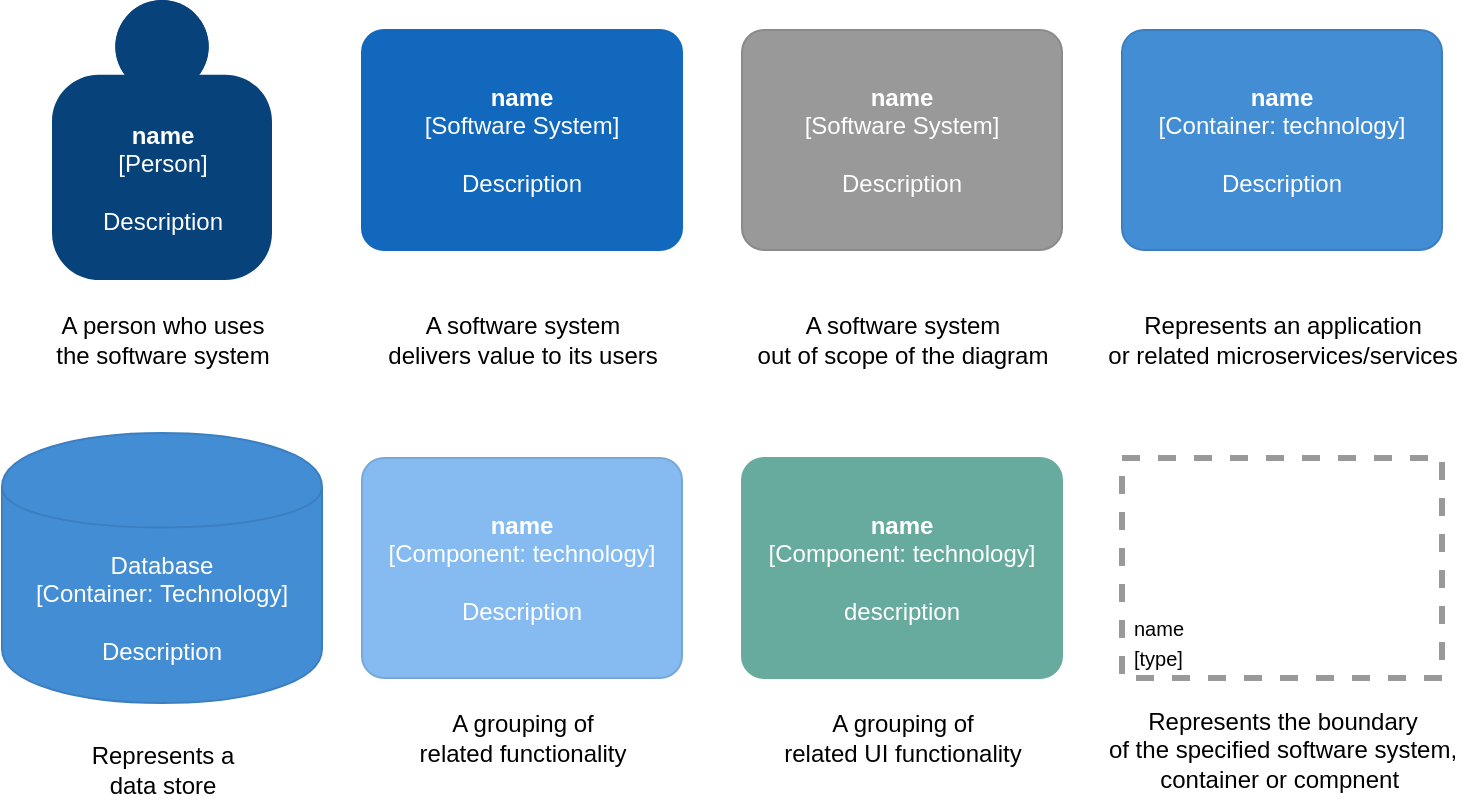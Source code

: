 <mxfile version="14.5.1" type="device"><diagram id="uKJURiU0fCwiVC4BKbk6" name="Page-1"><mxGraphModel dx="1008" dy="482" grid="1" gridSize="10" guides="1" tooltips="1" connect="1" arrows="1" fold="1" page="1" pageScale="1" pageWidth="1169" pageHeight="827" math="0" shadow="0"><root><mxCell id="0"/><mxCell id="1" parent="0"/><object placeholders="1" c4Name="name" c4Type="Person" c4Description="Description" label="&lt;b&gt;%c4Name%&lt;/b&gt;&lt;div&gt;[%c4Type%]&lt;/div&gt;&lt;br&gt;&lt;div&gt;%c4Description%&lt;/div&gt;" id="U0l9woyWot32unzJPi89-1"><mxCell style="html=1;dashed=0;whitespace=wrap;fillColor=#08427b;strokeColor=none;fontColor=#ffffff;shape=mxgraph.c4.person;align=center;metaEdit=1;points=[[0.5,0,0],[1,0.5,0],[1,0.75,0],[0.75,1,0],[0.5,1,0],[0.25,1,0],[0,0.75,0],[0,0.5,0]];metaData={&quot;c4Type&quot;:{&quot;editable&quot;:false}};" parent="1" vertex="1"><mxGeometry x="45" y="10" width="110.0" height="140" as="geometry"/></mxCell></object><object placeholders="1" c4Name="name" c4Type="Software System" c4Description="Description" label="&lt;b&gt;%c4Name%&lt;/b&gt;&lt;div&gt;[%c4Type%]&lt;/div&gt;&lt;br&gt;&lt;div&gt;%c4Description%&lt;/div&gt;" id="U0l9woyWot32unzJPi89-2"><mxCell style="rounded=1;whiteSpace=wrap;html=1;labelBackgroundColor=none;fillColor=#1168BD;fontColor=#ffffff;align=center;arcSize=10;strokeColor=#1168BD;metaEdit=1;metaData={&quot;c4Type&quot;:{&quot;editable&quot;:false}};points=[[0.25,0,0],[0.5,0,0],[0.75,0,0],[1,0.25,0],[1,0.5,0],[1,0.75,0],[0.75,1,0],[0.5,1,0],[0.25,1,0],[0,0.75,0],[0,0.5,0],[0,0.25,0]];" parent="1" vertex="1"><mxGeometry x="200" y="25" width="160" height="110.0" as="geometry"/></mxCell></object><object placeholders="1" c4Name="name" c4Type="Software System" c4Description="Description" label="&lt;b&gt;%c4Name%&lt;/b&gt;&lt;div&gt;[%c4Type%]&lt;/div&gt;&lt;br&gt;&lt;div&gt;%c4Description%&lt;/div&gt;" id="U0l9woyWot32unzJPi89-3"><mxCell style="rounded=1;whiteSpace=wrap;html=1;labelBackgroundColor=none;fillColor=#999999;fontColor=#ffffff;align=center;arcSize=10;strokeColor=#8A8A8A;metaEdit=1;metaData={&quot;c4Type&quot;:{&quot;editable&quot;:false}};points=[[0.25,0,0],[0.5,0,0],[0.75,0,0],[1,0.25,0],[1,0.5,0],[1,0.75,0],[0.75,1,0],[0.5,1,0],[0.25,1,0],[0,0.75,0],[0,0.5,0],[0,0.25,0]];" parent="1" vertex="1"><mxGeometry x="390" y="25" width="160" height="110.0" as="geometry"/></mxCell></object><object placeholders="1" c4Name="name" c4Type="Container" c4Technology="technology" c4Description="Description" label="&lt;b&gt;%c4Name%&lt;/b&gt;&lt;div&gt;[%c4Type%: %c4Technology%]&lt;/div&gt;&lt;br&gt;&lt;div&gt;%c4Description%&lt;/div&gt;" id="U0l9woyWot32unzJPi89-4"><mxCell style="rounded=1;whiteSpace=wrap;html=1;labelBackgroundColor=none;fillColor=#438DD5;fontColor=#ffffff;align=center;arcSize=10;strokeColor=#3C7FC0;metaEdit=1;metaData={&quot;c4Type&quot;:{&quot;editable&quot;:false}};points=[[0.25,0,0],[0.5,0,0],[0.75,0,0],[1,0.25,0],[1,0.5,0],[1,0.75,0],[0.75,1,0],[0.5,1,0],[0.25,1,0],[0,0.75,0],[0,0.5,0],[0,0.25,0]];" parent="1" vertex="1"><mxGeometry x="580" y="25" width="160" height="110.0" as="geometry"/></mxCell></object><object placeholders="1" c4Name="name" c4Type="Component" c4Technology="technology" c4Description="Description" label="&lt;b&gt;%c4Name%&lt;/b&gt;&lt;div&gt;[%c4Type%: %c4Technology%]&lt;/div&gt;&lt;br&gt;&lt;div&gt;%c4Description%&lt;/div&gt;" id="U0l9woyWot32unzJPi89-5"><mxCell style="rounded=1;whiteSpace=wrap;html=1;labelBackgroundColor=none;fillColor=#85BBF0;fontColor=#ffffff;align=center;arcSize=10;strokeColor=#78A8D8;metaEdit=1;metaData={&quot;c4Type&quot;:{&quot;editable&quot;:false}};points=[[0.25,0,0],[0.5,0,0],[0.75,0,0],[1,0.25,0],[1,0.5,0],[1,0.75,0],[0.75,1,0],[0.5,1,0],[0.25,1,0],[0,0.75,0],[0,0.5,0],[0,0.25,0]];" parent="1" vertex="1"><mxGeometry x="200" y="239" width="160" height="110.0" as="geometry"/></mxCell></object><object placeholders="1" c4Type="Database" c4Technology="Technology" c4Description="Description" label="%c4Type%&lt;div&gt;[Container:&amp;nbsp;%c4Technology%]&lt;/div&gt;&lt;br&gt;&lt;div&gt;%c4Description%&lt;/div&gt;" id="U0l9woyWot32unzJPi89-6"><mxCell style="shape=cylinder;whiteSpace=wrap;html=1;boundedLbl=1;rounded=0;labelBackgroundColor=none;fillColor=#438DD5;fontSize=12;fontColor=#ffffff;align=center;strokeColor=#3C7FC0;metaEdit=1;points=[[0.5,0,0],[1,0.25,0],[1,0.5,0],[1,0.75,0],[0.5,1,0],[0,0.75,0],[0,0.5,0],[0,0.25,0]];metaData={&quot;c4Type&quot;:{&quot;editable&quot;:false}};" parent="1" vertex="1"><mxGeometry x="20" y="226.5" width="160" height="135" as="geometry"/></mxCell></object><mxCell id="U0l9woyWot32unzJPi89-10" value="A person who uses &lt;br&gt;the software system" style="text;html=1;align=center;verticalAlign=middle;resizable=0;points=[];autosize=1;" parent="1" vertex="1"><mxGeometry x="40" y="165" width="120" height="30" as="geometry"/></mxCell><mxCell id="U0l9woyWot32unzJPi89-11" value="A software system &lt;br&gt;delivers value to its users" style="text;html=1;align=center;verticalAlign=middle;resizable=0;points=[];autosize=1;" parent="1" vertex="1"><mxGeometry x="205" y="165" width="150" height="30" as="geometry"/></mxCell><mxCell id="U0l9woyWot32unzJPi89-12" value="A software system &lt;br&gt;out of scope of the diagram" style="text;html=1;align=center;verticalAlign=middle;resizable=0;points=[];autosize=1;" parent="1" vertex="1"><mxGeometry x="390" y="165" width="160" height="30" as="geometry"/></mxCell><mxCell id="U0l9woyWot32unzJPi89-13" value="Represents an&amp;nbsp;application &lt;br&gt;or related microservices/services" style="text;html=1;align=center;verticalAlign=middle;resizable=0;points=[];autosize=1;" parent="1" vertex="1"><mxGeometry x="565" y="165" width="190" height="30" as="geometry"/></mxCell><mxCell id="U0l9woyWot32unzJPi89-14" value="A grouping of &lt;br&gt;related functionality" style="text;html=1;align=center;verticalAlign=middle;resizable=0;points=[];autosize=1;" parent="1" vertex="1"><mxGeometry x="220" y="364" width="120" height="30" as="geometry"/></mxCell><mxCell id="U0l9woyWot32unzJPi89-15" value="Represents a &lt;br&gt;data store" style="text;html=1;align=center;verticalAlign=middle;resizable=0;points=[];autosize=1;" parent="1" vertex="1"><mxGeometry x="55" y="380" width="90" height="30" as="geometry"/></mxCell><mxCell id="U0l9woyWot32unzJPi89-16" value="Represents the boundary &lt;br&gt;of the specified software system,&lt;br&gt;container or compnent&amp;nbsp;" style="text;html=1;align=center;verticalAlign=middle;resizable=0;points=[];autosize=1;" parent="1" vertex="1"><mxGeometry x="565" y="360" width="190" height="50" as="geometry"/></mxCell><mxCell id="U0l9woyWot32unzJPi89-18" value="" style="group" parent="1" vertex="1" connectable="0"><mxGeometry x="580" y="239" width="160" height="110" as="geometry"/></mxCell><mxCell id="U0l9woyWot32unzJPi89-9" value="" style="rounded=0;whiteSpace=wrap;html=1;strokeColor=#999999;strokeWidth=3;dashed=1;" parent="U0l9woyWot32unzJPi89-18" vertex="1"><mxGeometry width="160" height="110" as="geometry"/></mxCell><mxCell id="U0l9woyWot32unzJPi89-17" value="&lt;font style=&quot;font-size: 10px&quot;&gt;name&lt;br&gt;[type]&lt;br&gt;&lt;/font&gt;" style="text;html=1;align=left;verticalAlign=middle;resizable=0;points=[];autosize=1;" parent="U0l9woyWot32unzJPi89-18" vertex="1"><mxGeometry x="4" y="77" width="40" height="30" as="geometry"/></mxCell><object placeholders="1" c4Name="name" c4Type="Component" c4Technology="technology" c4Description="description" label="&lt;b&gt;%c4Name%&lt;/b&gt;&lt;div&gt;[%c4Type%: %c4Technology%]&lt;/div&gt;&lt;br&gt;&lt;div&gt;%c4Description%&lt;/div&gt;" id="0UgbTwHF61QpXkdYhfFN-1"><mxCell style="rounded=1;whiteSpace=wrap;html=1;labelBackgroundColor=none;fontColor=#ffffff;align=center;arcSize=10;metaEdit=1;metaData={&quot;c4Type&quot;:{&quot;editable&quot;:false}};points=[[0.25,0,0],[0.5,0,0],[0.75,0,0],[1,0.25,0],[1,0.5,0],[1,0.75,0],[0.75,1,0],[0.5,1,0],[0.25,1,0],[0,0.75,0],[0,0.5,0],[0,0.25,0]];fillColor=#67AB9F;strokeColor=#67AB9F;" vertex="1" parent="1"><mxGeometry x="390" y="239" width="160" height="110.0" as="geometry"/></mxCell></object><mxCell id="0UgbTwHF61QpXkdYhfFN-2" value="A grouping of&lt;br&gt;related UI functionality" style="text;html=1;align=center;verticalAlign=middle;resizable=0;points=[];autosize=1;" vertex="1" parent="1"><mxGeometry x="405" y="364" width="130" height="30" as="geometry"/></mxCell></root></mxGraphModel></diagram></mxfile>